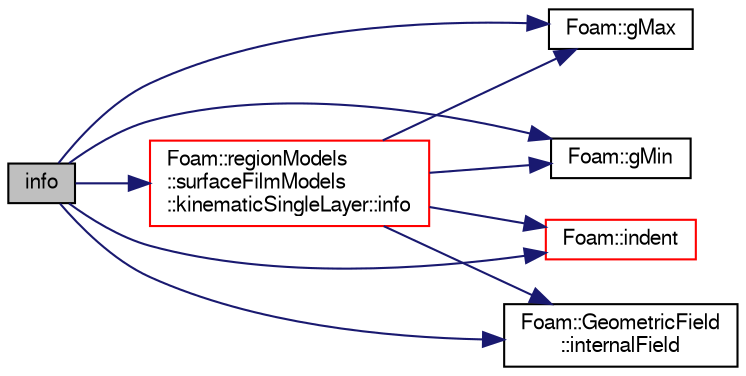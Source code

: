 digraph "info"
{
  bgcolor="transparent";
  edge [fontname="FreeSans",fontsize="10",labelfontname="FreeSans",labelfontsize="10"];
  node [fontname="FreeSans",fontsize="10",shape=record];
  rankdir="LR";
  Node3046 [label="info",height=0.2,width=0.4,color="black", fillcolor="grey75", style="filled", fontcolor="black"];
  Node3046 -> Node3047 [color="midnightblue",fontsize="10",style="solid",fontname="FreeSans"];
  Node3047 [label="Foam::gMax",height=0.2,width=0.4,color="black",URL="$a21124.html#ae8d631fb8e841947408bb711abfb1e67"];
  Node3046 -> Node3048 [color="midnightblue",fontsize="10",style="solid",fontname="FreeSans"];
  Node3048 [label="Foam::gMin",height=0.2,width=0.4,color="black",URL="$a21124.html#aca330ee6cfe7d602300dbc5905f8c9f6"];
  Node3046 -> Node3049 [color="midnightblue",fontsize="10",style="solid",fontname="FreeSans"];
  Node3049 [label="Foam::indent",height=0.2,width=0.4,color="red",URL="$a21124.html#ae297c57ea5b952a8bc9e4f30f7ea8701",tooltip="Indent stream. "];
  Node3046 -> Node3051 [color="midnightblue",fontsize="10",style="solid",fontname="FreeSans"];
  Node3051 [label="Foam::regionModels\l::surfaceFilmModels\l::kinematicSingleLayer::info",height=0.2,width=0.4,color="red",URL="$a29042.html#ac1b66fe77173de9e5e8542b2823d6071",tooltip="Provide some feedback. "];
  Node3051 -> Node3047 [color="midnightblue",fontsize="10",style="solid",fontname="FreeSans"];
  Node3051 -> Node3048 [color="midnightblue",fontsize="10",style="solid",fontname="FreeSans"];
  Node3051 -> Node3049 [color="midnightblue",fontsize="10",style="solid",fontname="FreeSans"];
  Node3051 -> Node3152 [color="midnightblue",fontsize="10",style="solid",fontname="FreeSans"];
  Node3152 [label="Foam::GeometricField\l::internalField",height=0.2,width=0.4,color="black",URL="$a22434.html#a9536140d36d69bbac40496f6b817aa0a",tooltip="Return internal field. "];
  Node3046 -> Node3152 [color="midnightblue",fontsize="10",style="solid",fontname="FreeSans"];
}

